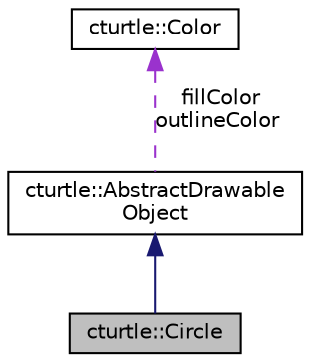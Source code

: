 digraph "cturtle::Circle"
{
  edge [fontname="Helvetica",fontsize="10",labelfontname="Helvetica",labelfontsize="10"];
  node [fontname="Helvetica",fontsize="10",shape=record];
  Node2 [label="cturtle::Circle",height=0.2,width=0.4,color="black", fillcolor="grey75", style="filled", fontcolor="black"];
  Node3 -> Node2 [dir="back",color="midnightblue",fontsize="10",style="solid"];
  Node3 [label="cturtle::AbstractDrawable\lObject",height=0.2,width=0.4,color="black", fillcolor="white", style="filled",URL="$classcturtle_1_1AbstractDrawableObject.html",tooltip="AbstractDrawableObject is a base class, intended to be inherited from by all drawable objects..."];
  Node4 -> Node3 [dir="back",color="darkorchid3",fontsize="10",style="dashed",label=" fillColor\noutlineColor" ];
  Node4 [label="cturtle::Color",height=0.2,width=0.4,color="black", fillcolor="white", style="filled",URL="$classcturtle_1_1Color.html"];
}
